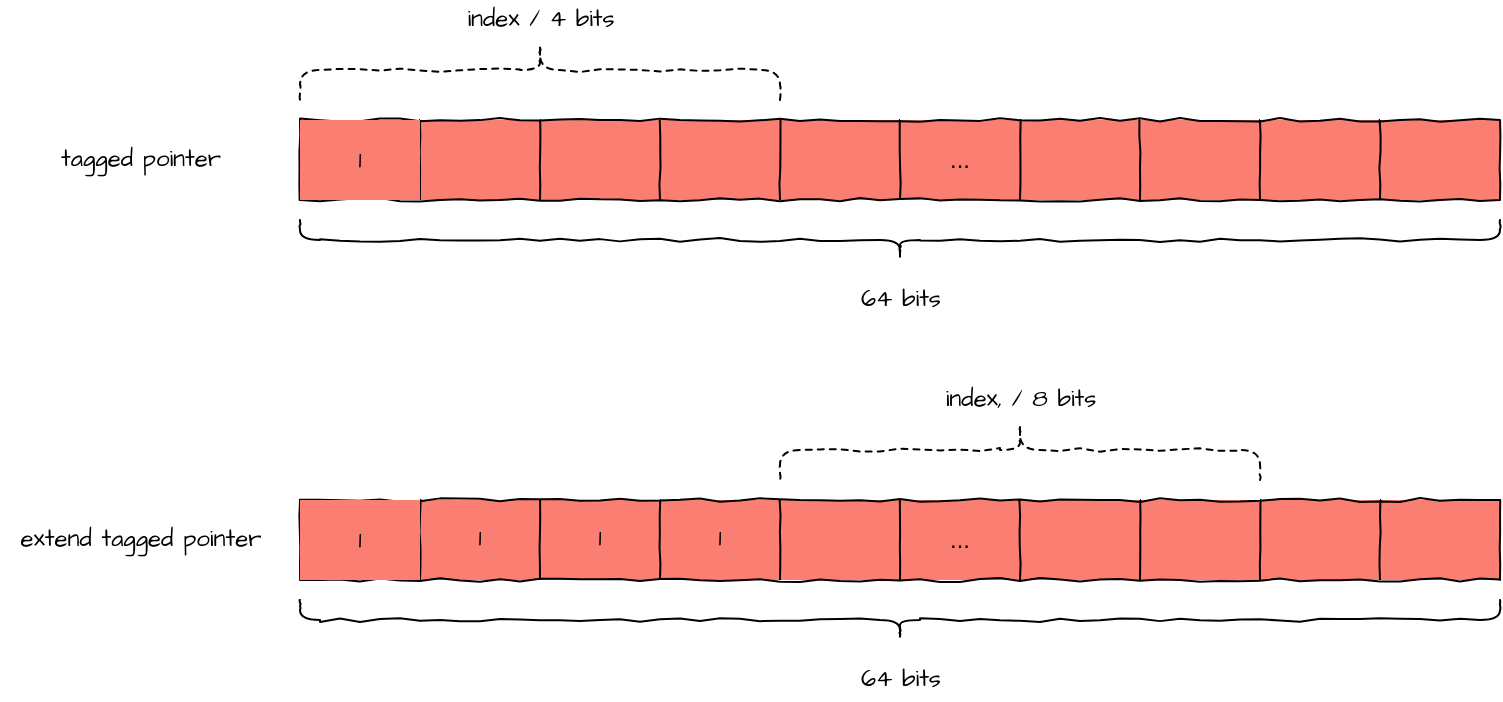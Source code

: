 <mxfile version="14.1.1" type="github">
  <diagram id="WwSOnB_FdPrwlYixW2Kx" name="Page-1">
    <mxGraphModel dx="786" dy="426" grid="1" gridSize="10" guides="1" tooltips="1" connect="1" arrows="1" fold="1" page="1" pageScale="1" pageWidth="827" pageHeight="1169" math="0" shadow="0">
      <root>
        <mxCell id="0" />
        <mxCell id="1" parent="0" />
        <mxCell id="PfYtfeVrxTqz0i9ZNfW3-1" value="" style="shape=table;html=1;whiteSpace=wrap;startSize=0;container=1;collapsible=0;childLayout=tableLayout;comic=1;fontFamily=Architects Daughter;fontSource=https%3A%2F%2Ffonts.googleapis.com%2Fcss%3Ffamily%3DArchitects%2BDaughter;fillColor=#FA7F72;" vertex="1" parent="1">
          <mxGeometry x="150" y="200" width="600" height="40" as="geometry" />
        </mxCell>
        <mxCell id="PfYtfeVrxTqz0i9ZNfW3-2" value="" style="shape=partialRectangle;html=1;whiteSpace=wrap;collapsible=0;dropTarget=0;pointerEvents=0;fillColor=none;top=0;left=0;bottom=0;right=0;points=[[0,0.5],[1,0.5]];portConstraint=eastwest;" vertex="1" parent="PfYtfeVrxTqz0i9ZNfW3-1">
          <mxGeometry width="600" height="40" as="geometry" />
        </mxCell>
        <mxCell id="PfYtfeVrxTqz0i9ZNfW3-3" value="&lt;font face=&quot;Architects Daughter&quot; data-font-src=&quot;https://fonts.googleapis.com/css?family=Architects+Daughter&quot;&gt;1&lt;/font&gt;" style="shape=partialRectangle;html=1;whiteSpace=wrap;connectable=0;overflow=hidden;top=0;left=0;bottom=0;right=0;fillColor=#FA7F72;fixDash=0;" vertex="1" parent="PfYtfeVrxTqz0i9ZNfW3-2">
          <mxGeometry width="60" height="40" as="geometry" />
        </mxCell>
        <mxCell id="PfYtfeVrxTqz0i9ZNfW3-4" value="" style="shape=partialRectangle;html=1;whiteSpace=wrap;connectable=0;overflow=hidden;fillColor=none;top=0;left=0;bottom=0;right=0;fontFamily=Architects Daughter;fontSource=https%3A%2F%2Ffonts.googleapis.com%2Fcss%3Ffamily%3DArchitects%2BDaughter;" vertex="1" parent="PfYtfeVrxTqz0i9ZNfW3-2">
          <mxGeometry x="60" width="60" height="40" as="geometry" />
        </mxCell>
        <mxCell id="PfYtfeVrxTqz0i9ZNfW3-5" value="" style="shape=partialRectangle;html=1;whiteSpace=wrap;connectable=0;overflow=hidden;fillColor=none;top=0;left=0;bottom=0;right=0;" vertex="1" parent="PfYtfeVrxTqz0i9ZNfW3-2">
          <mxGeometry x="120" width="60" height="40" as="geometry" />
        </mxCell>
        <mxCell id="PfYtfeVrxTqz0i9ZNfW3-6" value="" style="shape=partialRectangle;html=1;whiteSpace=wrap;connectable=0;overflow=hidden;fillColor=none;top=0;left=0;bottom=0;right=0;" vertex="1" parent="PfYtfeVrxTqz0i9ZNfW3-2">
          <mxGeometry x="180" width="60" height="40" as="geometry" />
        </mxCell>
        <mxCell id="PfYtfeVrxTqz0i9ZNfW3-7" value="" style="shape=partialRectangle;html=1;whiteSpace=wrap;connectable=0;overflow=hidden;fillColor=none;top=0;left=0;bottom=0;right=0;" vertex="1" parent="PfYtfeVrxTqz0i9ZNfW3-2">
          <mxGeometry x="240" width="60" height="40" as="geometry" />
        </mxCell>
        <mxCell id="PfYtfeVrxTqz0i9ZNfW3-8" value="..." style="shape=partialRectangle;html=1;whiteSpace=wrap;connectable=0;overflow=hidden;fillColor=none;top=0;left=0;bottom=0;right=0;" vertex="1" parent="PfYtfeVrxTqz0i9ZNfW3-2">
          <mxGeometry x="300" width="60" height="40" as="geometry" />
        </mxCell>
        <mxCell id="PfYtfeVrxTqz0i9ZNfW3-9" value="" style="shape=partialRectangle;html=1;whiteSpace=wrap;connectable=0;overflow=hidden;fillColor=none;top=0;left=0;bottom=0;right=0;" vertex="1" parent="PfYtfeVrxTqz0i9ZNfW3-2">
          <mxGeometry x="360" width="60" height="40" as="geometry" />
        </mxCell>
        <mxCell id="PfYtfeVrxTqz0i9ZNfW3-10" value="" style="shape=partialRectangle;html=1;whiteSpace=wrap;connectable=0;overflow=hidden;fillColor=none;top=0;left=0;bottom=0;right=0;" vertex="1" parent="PfYtfeVrxTqz0i9ZNfW3-2">
          <mxGeometry x="420" width="60" height="40" as="geometry" />
        </mxCell>
        <mxCell id="PfYtfeVrxTqz0i9ZNfW3-11" value="" style="shape=partialRectangle;html=1;whiteSpace=wrap;connectable=0;overflow=hidden;fillColor=none;top=0;left=0;bottom=0;right=0;" vertex="1" parent="PfYtfeVrxTqz0i9ZNfW3-2">
          <mxGeometry x="480" width="60" height="40" as="geometry" />
        </mxCell>
        <mxCell id="PfYtfeVrxTqz0i9ZNfW3-12" value="" style="shape=partialRectangle;html=1;whiteSpace=wrap;connectable=0;overflow=hidden;fillColor=none;top=0;left=0;bottom=0;right=0;" vertex="1" parent="PfYtfeVrxTqz0i9ZNfW3-2">
          <mxGeometry x="540" width="60" height="40" as="geometry" />
        </mxCell>
        <mxCell id="PfYtfeVrxTqz0i9ZNfW3-13" value="tagged pointer" style="text;html=1;align=center;verticalAlign=middle;resizable=0;points=[];autosize=1;fontFamily=Architects Daughter;" vertex="1" parent="1">
          <mxGeometry x="20" y="210" width="100" height="20" as="geometry" />
        </mxCell>
        <mxCell id="PfYtfeVrxTqz0i9ZNfW3-14" value="" style="shape=curlyBracket;whiteSpace=wrap;html=1;rounded=1;comic=1;fillColor=#FA7F72;fontFamily=Architects Daughter;fontSource=https%3A%2F%2Ffonts.googleapis.com%2Fcss%3Ffamily%3DArchitects%2BDaughter;direction=north;" vertex="1" parent="1">
          <mxGeometry x="150" y="250" width="600" height="20" as="geometry" />
        </mxCell>
        <mxCell id="PfYtfeVrxTqz0i9ZNfW3-15" value="64 bits" style="text;html=1;align=center;verticalAlign=middle;resizable=0;points=[];autosize=1;fontFamily=Architects Daughter;" vertex="1" parent="1">
          <mxGeometry x="420" y="280" width="60" height="20" as="geometry" />
        </mxCell>
        <mxCell id="PfYtfeVrxTqz0i9ZNfW3-29" value="extend tagged pointer" style="text;html=1;align=center;verticalAlign=middle;resizable=0;points=[];autosize=1;fontFamily=Architects Daughter;" vertex="1" parent="1">
          <mxGeometry y="400" width="140" height="20" as="geometry" />
        </mxCell>
        <mxCell id="PfYtfeVrxTqz0i9ZNfW3-45" value="" style="shape=curlyBracket;whiteSpace=wrap;html=1;rounded=1;dashed=1;comic=1;fillColor=#28ABB9;fontFamily=Architects Daughter;fontSource=https%3A%2F%2Ffonts.googleapis.com%2Fcss%3Ffamily%3DArchitects%2BDaughter;direction=south;" vertex="1" parent="1">
          <mxGeometry x="150" y="160" width="240" height="30" as="geometry" />
        </mxCell>
        <mxCell id="PfYtfeVrxTqz0i9ZNfW3-46" value="index / 4 bits" style="text;html=1;align=center;verticalAlign=middle;resizable=0;points=[];autosize=1;fontFamily=Architects Daughter;" vertex="1" parent="1">
          <mxGeometry x="225" y="140" width="90" height="20" as="geometry" />
        </mxCell>
        <mxCell id="PfYtfeVrxTqz0i9ZNfW3-71" value="" style="shape=table;html=1;whiteSpace=wrap;startSize=0;container=1;collapsible=0;childLayout=tableLayout;comic=1;fontFamily=Architects Daughter;fontSource=https%3A%2F%2Ffonts.googleapis.com%2Fcss%3Ffamily%3DArchitects%2BDaughter;fillColor=#FA7F72;" vertex="1" parent="1">
          <mxGeometry x="150" y="390" width="600" height="40" as="geometry" />
        </mxCell>
        <mxCell id="PfYtfeVrxTqz0i9ZNfW3-72" value="" style="shape=partialRectangle;html=1;whiteSpace=wrap;collapsible=0;dropTarget=0;pointerEvents=0;fillColor=none;top=0;left=0;bottom=0;right=0;points=[[0,0.5],[1,0.5]];portConstraint=eastwest;" vertex="1" parent="PfYtfeVrxTqz0i9ZNfW3-71">
          <mxGeometry width="600" height="40" as="geometry" />
        </mxCell>
        <mxCell id="PfYtfeVrxTqz0i9ZNfW3-73" value="&lt;font face=&quot;Architects Daughter&quot; data-font-src=&quot;https://fonts.googleapis.com/css?family=Architects+Daughter&quot;&gt;1&lt;/font&gt;" style="shape=partialRectangle;html=1;whiteSpace=wrap;connectable=0;overflow=hidden;top=0;left=0;bottom=0;right=0;fillColor=#FA7F72;fixDash=0;" vertex="1" parent="PfYtfeVrxTqz0i9ZNfW3-72">
          <mxGeometry width="60" height="40" as="geometry" />
        </mxCell>
        <mxCell id="PfYtfeVrxTqz0i9ZNfW3-74" value="1" style="shape=partialRectangle;html=1;whiteSpace=wrap;connectable=0;overflow=hidden;fillColor=none;top=0;left=0;bottom=0;right=0;fontFamily=Architects Daughter;fontSource=https%3A%2F%2Ffonts.googleapis.com%2Fcss%3Ffamily%3DArchitects%2BDaughter;" vertex="1" parent="PfYtfeVrxTqz0i9ZNfW3-72">
          <mxGeometry x="60" width="60" height="40" as="geometry" />
        </mxCell>
        <mxCell id="PfYtfeVrxTqz0i9ZNfW3-75" value="1" style="shape=partialRectangle;html=1;whiteSpace=wrap;connectable=0;overflow=hidden;fillColor=none;top=0;left=0;bottom=0;right=0;fontFamily=Architects Daughter;fontSource=https%3A%2F%2Ffonts.googleapis.com%2Fcss%3Ffamily%3DArchitects%2BDaughter;" vertex="1" parent="PfYtfeVrxTqz0i9ZNfW3-72">
          <mxGeometry x="120" width="60" height="40" as="geometry" />
        </mxCell>
        <mxCell id="PfYtfeVrxTqz0i9ZNfW3-76" value="1" style="shape=partialRectangle;html=1;whiteSpace=wrap;connectable=0;overflow=hidden;fillColor=none;top=0;left=0;bottom=0;right=0;fontFamily=Architects Daughter;fontSource=https%3A%2F%2Ffonts.googleapis.com%2Fcss%3Ffamily%3DArchitects%2BDaughter;" vertex="1" parent="PfYtfeVrxTqz0i9ZNfW3-72">
          <mxGeometry x="180" width="60" height="40" as="geometry" />
        </mxCell>
        <mxCell id="PfYtfeVrxTqz0i9ZNfW3-77" value="" style="shape=partialRectangle;html=1;whiteSpace=wrap;connectable=0;overflow=hidden;fillColor=none;top=0;left=0;bottom=0;right=0;" vertex="1" parent="PfYtfeVrxTqz0i9ZNfW3-72">
          <mxGeometry x="240" width="60" height="40" as="geometry" />
        </mxCell>
        <mxCell id="PfYtfeVrxTqz0i9ZNfW3-78" value="..." style="shape=partialRectangle;html=1;whiteSpace=wrap;connectable=0;overflow=hidden;fillColor=none;top=0;left=0;bottom=0;right=0;" vertex="1" parent="PfYtfeVrxTqz0i9ZNfW3-72">
          <mxGeometry x="300" width="60" height="40" as="geometry" />
        </mxCell>
        <mxCell id="PfYtfeVrxTqz0i9ZNfW3-79" value="" style="shape=partialRectangle;html=1;whiteSpace=wrap;connectable=0;overflow=hidden;fillColor=none;top=0;left=0;bottom=0;right=0;" vertex="1" parent="PfYtfeVrxTqz0i9ZNfW3-72">
          <mxGeometry x="360" width="60" height="40" as="geometry" />
        </mxCell>
        <mxCell id="PfYtfeVrxTqz0i9ZNfW3-80" value="" style="shape=partialRectangle;html=1;whiteSpace=wrap;connectable=0;overflow=hidden;fillColor=none;top=0;left=0;bottom=0;right=0;" vertex="1" parent="PfYtfeVrxTqz0i9ZNfW3-72">
          <mxGeometry x="420" width="60" height="40" as="geometry" />
        </mxCell>
        <mxCell id="PfYtfeVrxTqz0i9ZNfW3-81" value="" style="shape=partialRectangle;html=1;whiteSpace=wrap;connectable=0;overflow=hidden;fillColor=none;top=0;left=0;bottom=0;right=0;" vertex="1" parent="PfYtfeVrxTqz0i9ZNfW3-72">
          <mxGeometry x="480" width="60" height="40" as="geometry" />
        </mxCell>
        <mxCell id="PfYtfeVrxTqz0i9ZNfW3-82" value="" style="shape=partialRectangle;html=1;whiteSpace=wrap;connectable=0;overflow=hidden;fillColor=none;top=0;left=0;bottom=0;right=0;" vertex="1" parent="PfYtfeVrxTqz0i9ZNfW3-72">
          <mxGeometry x="540" width="60" height="40" as="geometry" />
        </mxCell>
        <mxCell id="PfYtfeVrxTqz0i9ZNfW3-83" value="" style="shape=curlyBracket;whiteSpace=wrap;html=1;rounded=1;comic=1;fillColor=#FA7F72;fontFamily=Architects Daughter;fontSource=https%3A%2F%2Ffonts.googleapis.com%2Fcss%3Ffamily%3DArchitects%2BDaughter;direction=north;" vertex="1" parent="1">
          <mxGeometry x="150" y="440" width="600" height="20" as="geometry" />
        </mxCell>
        <mxCell id="PfYtfeVrxTqz0i9ZNfW3-84" value="64 bits" style="text;html=1;align=center;verticalAlign=middle;resizable=0;points=[];autosize=1;fontFamily=Architects Daughter;" vertex="1" parent="1">
          <mxGeometry x="420" y="470" width="60" height="20" as="geometry" />
        </mxCell>
        <mxCell id="PfYtfeVrxTqz0i9ZNfW3-85" value="" style="shape=curlyBracket;whiteSpace=wrap;html=1;rounded=1;dashed=1;comic=1;fillColor=#28ABB9;fontFamily=Architects Daughter;fontSource=https%3A%2F%2Ffonts.googleapis.com%2Fcss%3Ffamily%3DArchitects%2BDaughter;direction=south;" vertex="1" parent="1">
          <mxGeometry x="390" y="350" width="240" height="30" as="geometry" />
        </mxCell>
        <mxCell id="PfYtfeVrxTqz0i9ZNfW3-86" value="index, / 8 bits" style="text;html=1;align=center;verticalAlign=middle;resizable=0;points=[];autosize=1;fontFamily=Architects Daughter;" vertex="1" parent="1">
          <mxGeometry x="465" y="330" width="90" height="20" as="geometry" />
        </mxCell>
      </root>
    </mxGraphModel>
  </diagram>
</mxfile>
